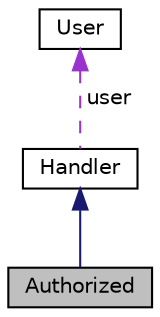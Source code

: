 digraph "Authorized"
{
 // LATEX_PDF_SIZE
  edge [fontname="Helvetica",fontsize="10",labelfontname="Helvetica",labelfontsize="10"];
  node [fontname="Helvetica",fontsize="10",shape=record];
  Node1 [label="Authorized",height=0.2,width=0.4,color="black", fillcolor="grey75", style="filled", fontcolor="black",tooltip="The Authorized class for handling authorized requests."];
  Node2 -> Node1 [dir="back",color="midnightblue",fontsize="10",style="solid",fontname="Helvetica"];
  Node2 [label="Handler",height=0.2,width=0.4,color="black", fillcolor="white", style="filled",URL="$classHandler.html",tooltip="The Handler class for handling requests."];
  Node3 -> Node2 [dir="back",color="darkorchid3",fontsize="10",style="dashed",label=" user" ,fontname="Helvetica"];
  Node3 [label="User",height=0.2,width=0.4,color="black", fillcolor="white", style="filled",URL="$classUser.html",tooltip="The User class for representing a user."];
}
